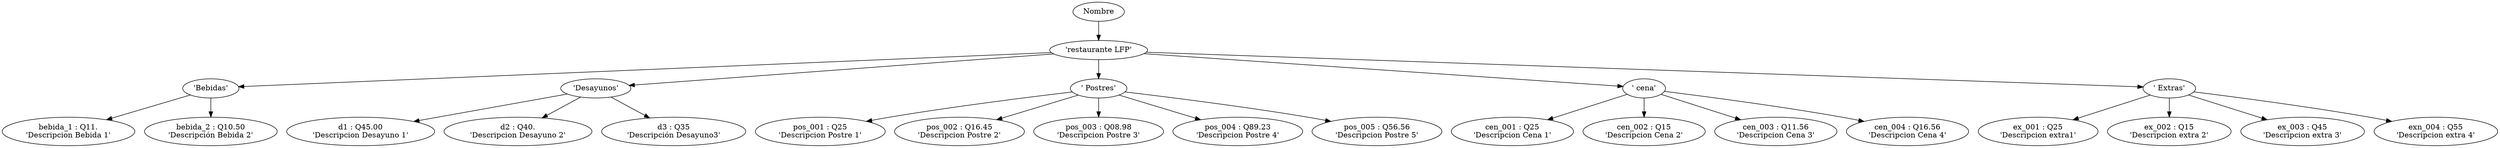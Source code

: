 digraph G { 
Inicio[label="Nombre"]
Nombre[label="'restaurante LFP'"]
Inicio -> Nombre 
sec1[label="'Bebidas'"]
Nombre -> sec1
son0[label="bebida_1 : Q11.
'Descripcion Bebida 1'"]
sec1-> son0
son1[label="bebida_2 : Q10.50
'Descripción Bebida 2'"]
sec1-> son1
sec2[label="'Desayunos'"]
Nombre -> sec2
son2[label="d1 : Q45.00
'Descripcion Desayuno 1'"]
sec2-> son2
son3[label="d2 : Q40.
'Descripcion Desayuno 2'"]
sec2-> son3
son4[label="d3 : Q35
'Descripción Desayuno3'"]
sec2-> son4
sec3[label="' Postres'"]
Nombre -> sec3
son5[label="pos_001 : Q25
'Descripcion Postre 1'"]
sec3-> son5
son6[label="pos_002 : Q16.45
'Descripcion Postre 2'"]
sec3-> son6
son7[label="pos_003 : Q08.98
'Descripcion Postre 3'"]
sec3-> son7
son8[label="pos_004 : Q89.23
'Descripcion Postre 4'"]
sec3-> son8
son9[label="pos_005 : Q56.56
'Descripcion Postre 5'"]
sec3-> son9
sec4[label="' cena'"]
Nombre -> sec4
son10[label="cen_001 : Q25
'Descripcion Cena 1'"]
sec4-> son10
son11[label="cen_002 : Q15
'Descripcion Cena 2'"]
sec4-> son11
son12[label="cen_003 : Q11.56
'Descripcion Cena 3'"]
sec4-> son12
son13[label="cen_004 : Q16.56
'Descripcion Cena 4'"]
sec4-> son13
sec5[label="' Extras'"]
Nombre -> sec5
son14[label="ex_001 : Q25
'Descripcion extra1'"]
sec5-> son14
son15[label="ex_002 : Q15
'Descripcion extra 2'"]
sec5-> son15
son16[label="ex_003 : Q45
'Descripcion extra 3'"]
sec5-> son16
son17[label="exn_004 : Q55
'Descripcion extra 4'"]
sec5-> son17
}